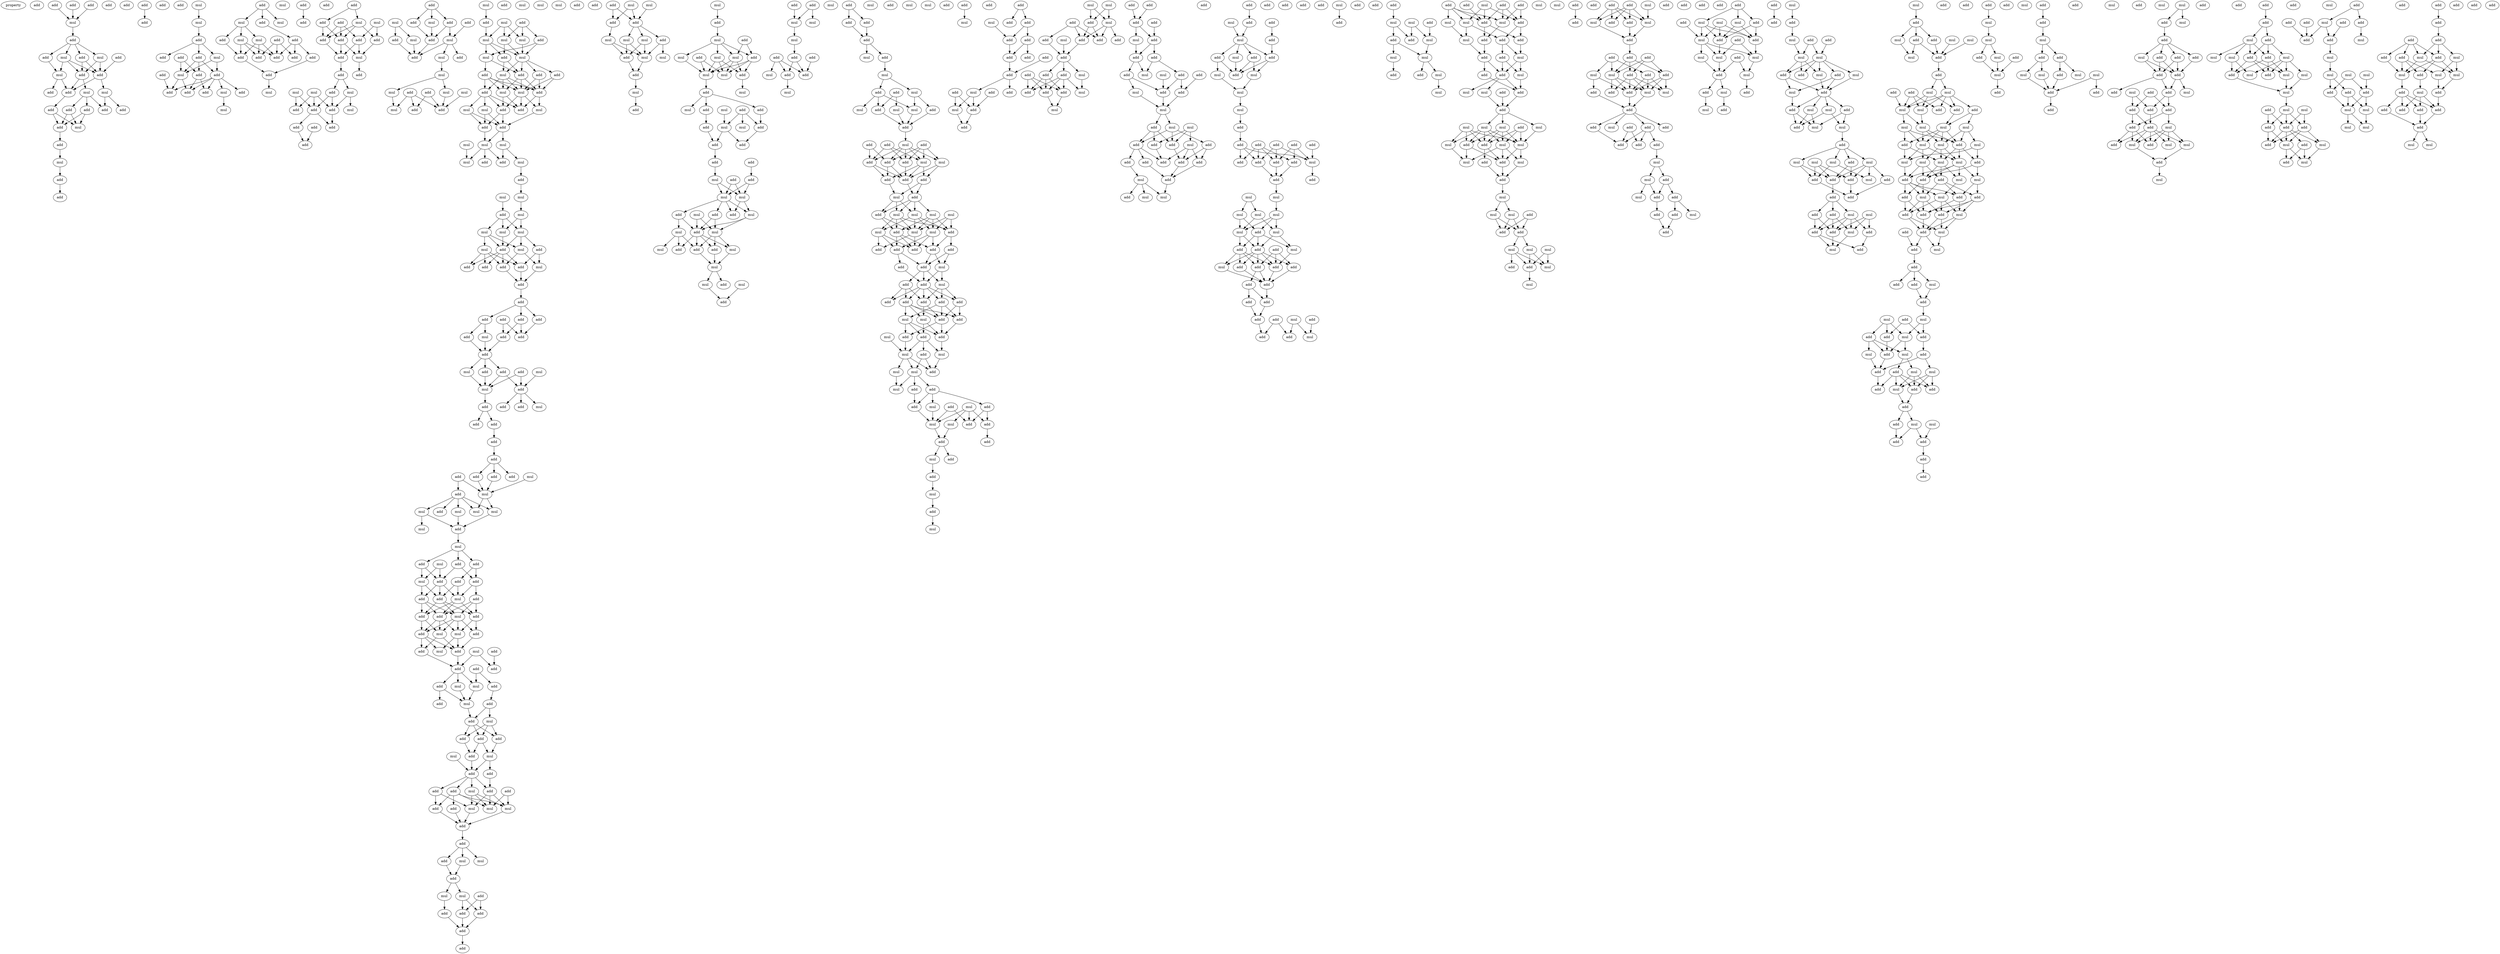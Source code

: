 digraph {
    node [fontcolor=black]
    property [mul=2,lf=1.1]
    0 [ label = add ];
    1 [ label = add ];
    2 [ label = add ];
    3 [ label = add ];
    4 [ label = add ];
    5 [ label = mul ];
    6 [ label = add ];
    7 [ label = mul ];
    8 [ label = add ];
    9 [ label = add ];
    10 [ label = mul ];
    11 [ label = add ];
    12 [ label = add ];
    13 [ label = add ];
    14 [ label = mul ];
    15 [ label = add ];
    16 [ label = add ];
    17 [ label = mul ];
    18 [ label = mul ];
    19 [ label = add ];
    20 [ label = add ];
    21 [ label = add ];
    22 [ label = add ];
    23 [ label = add ];
    24 [ label = mul ];
    25 [ label = add ];
    26 [ label = add ];
    27 [ label = add ];
    28 [ label = mul ];
    29 [ label = add ];
    30 [ label = add ];
    31 [ label = add ];
    32 [ label = add ];
    33 [ label = mul ];
    34 [ label = add ];
    35 [ label = add ];
    36 [ label = mul ];
    37 [ label = add ];
    38 [ label = add ];
    39 [ label = add ];
    40 [ label = add ];
    41 [ label = mul ];
    42 [ label = add ];
    43 [ label = mul ];
    44 [ label = add ];
    45 [ label = add ];
    46 [ label = mul ];
    47 [ label = add ];
    48 [ label = add ];
    49 [ label = add ];
    50 [ label = add ];
    51 [ label = mul ];
    52 [ label = add ];
    53 [ label = mul ];
    54 [ label = mul ];
    55 [ label = add ];
    56 [ label = mul ];
    57 [ label = add ];
    58 [ label = add ];
    59 [ label = mul ];
    60 [ label = add ];
    61 [ label = add ];
    62 [ label = add ];
    63 [ label = add ];
    64 [ label = add ];
    65 [ label = add ];
    66 [ label = add ];
    67 [ label = mul ];
    68 [ label = mul ];
    69 [ label = add ];
    70 [ label = add ];
    71 [ label = add ];
    72 [ label = add ];
    73 [ label = mul ];
    74 [ label = add ];
    75 [ label = mul ];
    76 [ label = add ];
    77 [ label = add ];
    78 [ label = add ];
    79 [ label = add ];
    80 [ label = add ];
    81 [ label = mul ];
    82 [ label = add ];
    83 [ label = add ];
    84 [ label = add ];
    85 [ label = mul ];
    86 [ label = mul ];
    87 [ label = mul ];
    88 [ label = add ];
    89 [ label = add ];
    90 [ label = add ];
    91 [ label = add ];
    92 [ label = mul ];
    93 [ label = add ];
    94 [ label = add ];
    95 [ label = add ];
    96 [ label = add ];
    97 [ label = add ];
    98 [ label = add ];
    99 [ label = add ];
    100 [ label = add ];
    101 [ label = mul ];
    102 [ label = mul ];
    103 [ label = mul ];
    104 [ label = mul ];
    105 [ label = add ];
    106 [ label = add ];
    107 [ label = add ];
    108 [ label = mul ];
    109 [ label = add ];
    110 [ label = mul ];
    111 [ label = add ];
    112 [ label = mul ];
    113 [ label = mul ];
    114 [ label = mul ];
    115 [ label = add ];
    116 [ label = add ];
    117 [ label = mul ];
    118 [ label = add ];
    119 [ label = mul ];
    120 [ label = mul ];
    121 [ label = add ];
    122 [ label = add ];
    123 [ label = add ];
    124 [ label = mul ];
    125 [ label = mul ];
    126 [ label = mul ];
    127 [ label = add ];
    128 [ label = mul ];
    129 [ label = mul ];
    130 [ label = add ];
    131 [ label = mul ];
    132 [ label = add ];
    133 [ label = add ];
    134 [ label = add ];
    135 [ label = add ];
    136 [ label = add ];
    137 [ label = mul ];
    138 [ label = mul ];
    139 [ label = add ];
    140 [ label = add ];
    141 [ label = add ];
    142 [ label = mul ];
    143 [ label = mul ];
    144 [ label = mul ];
    145 [ label = add ];
    146 [ label = add ];
    147 [ label = mul ];
    148 [ label = mul ];
    149 [ label = mul ];
    150 [ label = add ];
    151 [ label = mul ];
    152 [ label = mul ];
    153 [ label = add ];
    154 [ label = add ];
    155 [ label = mul ];
    156 [ label = mul ];
    157 [ label = mul ];
    158 [ label = mul ];
    159 [ label = add ];
    160 [ label = mul ];
    161 [ label = mul ];
    162 [ label = mul ];
    163 [ label = mul ];
    164 [ label = mul ];
    165 [ label = add ];
    166 [ label = add ];
    167 [ label = add ];
    168 [ label = add ];
    169 [ label = add ];
    170 [ label = add ];
    171 [ label = mul ];
    172 [ label = add ];
    173 [ label = add ];
    174 [ label = add ];
    175 [ label = add ];
    176 [ label = add ];
    177 [ label = add ];
    178 [ label = add ];
    179 [ label = add ];
    180 [ label = mul ];
    181 [ label = add ];
    182 [ label = add ];
    183 [ label = add ];
    184 [ label = mul ];
    185 [ label = add ];
    186 [ label = add ];
    187 [ label = mul ];
    188 [ label = mul ];
    189 [ label = add ];
    190 [ label = mul ];
    191 [ label = add ];
    192 [ label = add ];
    193 [ label = mul ];
    194 [ label = add ];
    195 [ label = add ];
    196 [ label = add ];
    197 [ label = add ];
    198 [ label = add ];
    199 [ label = mul ];
    200 [ label = add ];
    201 [ label = add ];
    202 [ label = add ];
    203 [ label = add ];
    204 [ label = add ];
    205 [ label = mul ];
    206 [ label = mul ];
    207 [ label = add ];
    208 [ label = mul ];
    209 [ label = mul ];
    210 [ label = mul ];
    211 [ label = mul ];
    212 [ label = add ];
    213 [ label = mul ];
    214 [ label = add ];
    215 [ label = mul ];
    216 [ label = add ];
    217 [ label = add ];
    218 [ label = add ];
    219 [ label = add ];
    220 [ label = add ];
    221 [ label = mul ];
    222 [ label = add ];
    223 [ label = add ];
    224 [ label = add ];
    225 [ label = mul ];
    226 [ label = mul ];
    227 [ label = add ];
    228 [ label = add ];
    229 [ label = add ];
    230 [ label = add ];
    231 [ label = add ];
    232 [ label = mul ];
    233 [ label = mul ];
    234 [ label = mul ];
    235 [ label = add ];
    236 [ label = add ];
    237 [ label = add ];
    238 [ label = mul ];
    239 [ label = add ];
    240 [ label = add ];
    241 [ label = add ];
    242 [ label = mul ];
    243 [ label = add ];
    244 [ label = add ];
    245 [ label = mul ];
    246 [ label = add ];
    247 [ label = mul ];
    248 [ label = add ];
    249 [ label = mul ];
    250 [ label = add ];
    251 [ label = mul ];
    252 [ label = add ];
    253 [ label = add ];
    254 [ label = add ];
    255 [ label = mul ];
    256 [ label = mul ];
    257 [ label = add ];
    258 [ label = add ];
    259 [ label = add ];
    260 [ label = add ];
    261 [ label = mul ];
    262 [ label = add ];
    263 [ label = add ];
    264 [ label = add ];
    265 [ label = add ];
    266 [ label = add ];
    267 [ label = mul ];
    268 [ label = mul ];
    269 [ label = mul ];
    270 [ label = add ];
    271 [ label = add ];
    272 [ label = mul ];
    273 [ label = add ];
    274 [ label = mul ];
    275 [ label = add ];
    276 [ label = add ];
    277 [ label = mul ];
    278 [ label = mul ];
    279 [ label = add ];
    280 [ label = add ];
    281 [ label = add ];
    282 [ label = add ];
    283 [ label = add ];
    284 [ label = add ];
    285 [ label = add ];
    286 [ label = mul ];
    287 [ label = mul ];
    288 [ label = add ];
    289 [ label = add ];
    290 [ label = add ];
    291 [ label = mul ];
    292 [ label = mul ];
    293 [ label = mul ];
    294 [ label = add ];
    295 [ label = mul ];
    296 [ label = mul ];
    297 [ label = add ];
    298 [ label = add ];
    299 [ label = mul ];
    300 [ label = mul ];
    301 [ label = add ];
    302 [ label = add ];
    303 [ label = mul ];
    304 [ label = add ];
    305 [ label = mul ];
    306 [ label = mul ];
    307 [ label = add ];
    308 [ label = mul ];
    309 [ label = add ];
    310 [ label = add ];
    311 [ label = mul ];
    312 [ label = mul ];
    313 [ label = mul ];
    314 [ label = add ];
    315 [ label = add ];
    316 [ label = mul ];
    317 [ label = add ];
    318 [ label = add ];
    319 [ label = mul ];
    320 [ label = add ];
    321 [ label = mul ];
    322 [ label = mul ];
    323 [ label = add ];
    324 [ label = add ];
    325 [ label = add ];
    326 [ label = add ];
    327 [ label = add ];
    328 [ label = add ];
    329 [ label = add ];
    330 [ label = mul ];
    331 [ label = mul ];
    332 [ label = mul ];
    333 [ label = add ];
    334 [ label = add ];
    335 [ label = add ];
    336 [ label = mul ];
    337 [ label = mul ];
    338 [ label = add ];
    339 [ label = mul ];
    340 [ label = mul ];
    341 [ label = add ];
    342 [ label = add ];
    343 [ label = mul ];
    344 [ label = mul ];
    345 [ label = add ];
    346 [ label = mul ];
    347 [ label = mul ];
    348 [ label = add ];
    349 [ label = mul ];
    350 [ label = add ];
    351 [ label = add ];
    352 [ label = mul ];
    353 [ label = add ];
    354 [ label = mul ];
    355 [ label = mul ];
    356 [ label = add ];
    357 [ label = add ];
    358 [ label = add ];
    359 [ label = add ];
    360 [ label = add ];
    361 [ label = mul ];
    362 [ label = mul ];
    363 [ label = mul ];
    364 [ label = add ];
    365 [ label = add ];
    366 [ label = add ];
    367 [ label = add ];
    368 [ label = mul ];
    369 [ label = add ];
    370 [ label = mul ];
    371 [ label = add ];
    372 [ label = mul ];
    373 [ label = add ];
    374 [ label = mul ];
    375 [ label = add ];
    376 [ label = add ];
    377 [ label = mul ];
    378 [ label = mul ];
    379 [ label = mul ];
    380 [ label = add ];
    381 [ label = add ];
    382 [ label = add ];
    383 [ label = mul ];
    384 [ label = add ];
    385 [ label = add ];
    386 [ label = mul ];
    387 [ label = mul ];
    388 [ label = add ];
    389 [ label = add ];
    390 [ label = add ];
    391 [ label = add ];
    392 [ label = add ];
    393 [ label = add ];
    394 [ label = mul ];
    395 [ label = add ];
    396 [ label = mul ];
    397 [ label = mul ];
    398 [ label = add ];
    399 [ label = mul ];
    400 [ label = mul ];
    401 [ label = add ];
    402 [ label = add ];
    403 [ label = mul ];
    404 [ label = mul ];
    405 [ label = mul ];
    406 [ label = add ];
    407 [ label = add ];
    408 [ label = add ];
    409 [ label = add ];
    410 [ label = add ];
    411 [ label = mul ];
    412 [ label = add ];
    413 [ label = add ];
    414 [ label = add ];
    415 [ label = add ];
    416 [ label = mul ];
    417 [ label = add ];
    418 [ label = add ];
    419 [ label = add ];
    420 [ label = add ];
    421 [ label = add ];
    422 [ label = add ];
    423 [ label = mul ];
    424 [ label = mul ];
    425 [ label = add ];
    426 [ label = add ];
    427 [ label = mul ];
    428 [ label = add ];
    429 [ label = add ];
    430 [ label = mul ];
    431 [ label = add ];
    432 [ label = mul ];
    433 [ label = mul ];
    434 [ label = mul ];
    435 [ label = mul ];
    436 [ label = add ];
    437 [ label = add ];
    438 [ label = mul ];
    439 [ label = add ];
    440 [ label = mul ];
    441 [ label = mul ];
    442 [ label = add ];
    443 [ label = add ];
    444 [ label = add ];
    445 [ label = add ];
    446 [ label = mul ];
    447 [ label = add ];
    448 [ label = mul ];
    449 [ label = add ];
    450 [ label = add ];
    451 [ label = mul ];
    452 [ label = add ];
    453 [ label = add ];
    454 [ label = mul ];
    455 [ label = mul ];
    456 [ label = add ];
    457 [ label = add ];
    458 [ label = mul ];
    459 [ label = add ];
    460 [ label = add ];
    461 [ label = mul ];
    462 [ label = add ];
    463 [ label = mul ];
    464 [ label = add ];
    465 [ label = add ];
    466 [ label = add ];
    467 [ label = add ];
    468 [ label = add ];
    469 [ label = add ];
    470 [ label = add ];
    471 [ label = add ];
    472 [ label = add ];
    473 [ label = add ];
    474 [ label = mul ];
    475 [ label = add ];
    476 [ label = mul ];
    477 [ label = add ];
    478 [ label = add ];
    479 [ label = mul ];
    480 [ label = mul ];
    481 [ label = mul ];
    482 [ label = add ];
    483 [ label = add ];
    484 [ label = add ];
    485 [ label = add ];
    486 [ label = mul ];
    487 [ label = add ];
    488 [ label = add ];
    489 [ label = add ];
    490 [ label = add ];
    491 [ label = mul ];
    492 [ label = add ];
    493 [ label = add ];
    494 [ label = add ];
    495 [ label = mul ];
    496 [ label = add ];
    497 [ label = add ];
    498 [ label = mul ];
    499 [ label = add ];
    500 [ label = add ];
    501 [ label = add ];
    502 [ label = add ];
    503 [ label = mul ];
    504 [ label = add ];
    505 [ label = add ];
    506 [ label = add ];
    507 [ label = add ];
    508 [ label = add ];
    509 [ label = mul ];
    510 [ label = add ];
    511 [ label = mul ];
    512 [ label = mul ];
    513 [ label = add ];
    514 [ label = add ];
    515 [ label = mul ];
    516 [ label = mul ];
    517 [ label = add ];
    518 [ label = mul ];
    519 [ label = add ];
    520 [ label = add ];
    521 [ label = add ];
    522 [ label = mul ];
    523 [ label = add ];
    524 [ label = add ];
    525 [ label = add ];
    526 [ label = add ];
    527 [ label = add ];
    528 [ label = add ];
    529 [ label = mul ];
    530 [ label = add ];
    531 [ label = mul ];
    532 [ label = add ];
    533 [ label = mul ];
    534 [ label = add ];
    535 [ label = add ];
    536 [ label = add ];
    537 [ label = add ];
    538 [ label = add ];
    539 [ label = add ];
    540 [ label = mul ];
    541 [ label = add ];
    542 [ label = mul ];
    543 [ label = add ];
    544 [ label = add ];
    545 [ label = mul ];
    546 [ label = add ];
    547 [ label = mul ];
    548 [ label = add ];
    549 [ label = mul ];
    550 [ label = mul ];
    551 [ label = mul ];
    552 [ label = add ];
    553 [ label = add ];
    554 [ label = add ];
    555 [ label = add ];
    556 [ label = add ];
    557 [ label = add ];
    558 [ label = add ];
    559 [ label = add ];
    560 [ label = add ];
    561 [ label = mul ];
    562 [ label = add ];
    563 [ label = add ];
    564 [ label = add ];
    565 [ label = mul ];
    566 [ label = mul ];
    567 [ label = mul ];
    568 [ label = mul ];
    569 [ label = mul ];
    570 [ label = add ];
    571 [ label = mul ];
    572 [ label = mul ];
    573 [ label = add ];
    574 [ label = add ];
    575 [ label = add ];
    576 [ label = mul ];
    577 [ label = add ];
    578 [ label = add ];
    579 [ label = add ];
    580 [ label = add ];
    581 [ label = mul ];
    582 [ label = add ];
    583 [ label = add ];
    584 [ label = add ];
    585 [ label = add ];
    586 [ label = add ];
    587 [ label = add ];
    588 [ label = add ];
    589 [ label = mul ];
    590 [ label = add ];
    591 [ label = add ];
    592 [ label = mul ];
    593 [ label = add ];
    594 [ label = add ];
    595 [ label = mul ];
    596 [ label = add ];
    597 [ label = add ];
    598 [ label = add ];
    599 [ label = add ];
    600 [ label = add ];
    601 [ label = mul ];
    602 [ label = mul ];
    603 [ label = add ];
    604 [ label = mul ];
    605 [ label = add ];
    606 [ label = mul ];
    607 [ label = mul ];
    608 [ label = add ];
    609 [ label = mul ];
    610 [ label = add ];
    611 [ label = mul ];
    612 [ label = add ];
    613 [ label = mul ];
    614 [ label = add ];
    615 [ label = add ];
    616 [ label = add ];
    617 [ label = mul ];
    618 [ label = add ];
    619 [ label = mul ];
    620 [ label = add ];
    621 [ label = mul ];
    622 [ label = add ];
    623 [ label = add ];
    624 [ label = add ];
    625 [ label = mul ];
    626 [ label = mul ];
    627 [ label = add ];
    628 [ label = add ];
    629 [ label = add ];
    630 [ label = mul ];
    631 [ label = add ];
    632 [ label = add ];
    633 [ label = add ];
    634 [ label = mul ];
    635 [ label = mul ];
    636 [ label = mul ];
    637 [ label = add ];
    638 [ label = mul ];
    639 [ label = add ];
    640 [ label = mul ];
    641 [ label = mul ];
    642 [ label = mul ];
    643 [ label = mul ];
    644 [ label = add ];
    645 [ label = add ];
    646 [ label = mul ];
    647 [ label = mul ];
    648 [ label = mul ];
    649 [ label = mul ];
    650 [ label = add ];
    651 [ label = add ];
    652 [ label = add ];
    653 [ label = mul ];
    654 [ label = add ];
    655 [ label = mul ];
    656 [ label = mul ];
    657 [ label = mul ];
    658 [ label = add ];
    659 [ label = add ];
    660 [ label = mul ];
    661 [ label = mul ];
    662 [ label = mul ];
    663 [ label = add ];
    664 [ label = add ];
    665 [ label = add ];
    666 [ label = add ];
    667 [ label = mul ];
    668 [ label = mul ];
    669 [ label = add ];
    670 [ label = add ];
    671 [ label = mul ];
    672 [ label = add ];
    673 [ label = add ];
    674 [ label = mul ];
    675 [ label = add ];
    676 [ label = mul ];
    677 [ label = add ];
    678 [ label = add ];
    679 [ label = add ];
    680 [ label = add ];
    681 [ label = add ];
    682 [ label = add ];
    683 [ label = add ];
    684 [ label = mul ];
    685 [ label = mul ];
    686 [ label = add ];
    687 [ label = add ];
    688 [ label = add ];
    689 [ label = mul ];
    690 [ label = mul ];
    691 [ label = add ];
    692 [ label = add ];
    693 [ label = add ];
    694 [ label = add ];
    695 [ label = add ];
    696 [ label = mul ];
    697 [ label = add ];
    698 [ label = add ];
    699 [ label = add ];
    700 [ label = mul ];
    701 [ label = add ];
    702 [ label = mul ];
    703 [ label = add ];
    704 [ label = add ];
    705 [ label = add ];
    706 [ label = mul ];
    707 [ label = add ];
    708 [ label = add ];
    709 [ label = mul ];
    710 [ label = add ];
    711 [ label = add ];
    712 [ label = add ];
    713 [ label = add ];
    714 [ label = add ];
    715 [ label = mul ];
    716 [ label = mul ];
    717 [ label = add ];
    718 [ label = add ];
    719 [ label = mul ];
    720 [ label = add ];
    721 [ label = mul ];
    722 [ label = add ];
    723 [ label = add ];
    724 [ label = mul ];
    725 [ label = add ];
    726 [ label = mul ];
    727 [ label = mul ];
    728 [ label = mul ];
    729 [ label = add ];
    730 [ label = mul ];
    731 [ label = add ];
    732 [ label = add ];
    733 [ label = mul ];
    734 [ label = add ];
    735 [ label = add ];
    736 [ label = add ];
    737 [ label = mul ];
    738 [ label = add ];
    739 [ label = add ];
    740 [ label = add ];
    741 [ label = mul ];
    742 [ label = mul ];
    743 [ label = mul ];
    744 [ label = mul ];
    745 [ label = mul ];
    746 [ label = add ];
    747 [ label = add ];
    748 [ label = add ];
    749 [ label = mul ];
    750 [ label = add ];
    751 [ label = add ];
    752 [ label = add ];
    753 [ label = mul ];
    754 [ label = mul ];
    755 [ label = mul ];
    756 [ label = mul ];
    757 [ label = add ];
    758 [ label = add ];
    759 [ label = mul ];
    760 [ label = mul ];
    761 [ label = add ];
    762 [ label = mul ];
    763 [ label = mul ];
    764 [ label = add ];
    765 [ label = mul ];
    766 [ label = add ];
    767 [ label = add ];
    768 [ label = add ];
    769 [ label = add ];
    770 [ label = add ];
    771 [ label = mul ];
    772 [ label = add ];
    773 [ label = mul ];
    774 [ label = add ];
    775 [ label = add ];
    776 [ label = add ];
    777 [ label = mul ];
    778 [ label = add ];
    779 [ label = add ];
    780 [ label = mul ];
    781 [ label = mul ];
    782 [ label = add ];
    783 [ label = add ];
    784 [ label = mul ];
    785 [ label = add ];
    786 [ label = mul ];
    787 [ label = add ];
    788 [ label = mul ];
    789 [ label = add ];
    790 [ label = mul ];
    791 [ label = add ];
    792 [ label = add ];
    793 [ label = add ];
    794 [ label = mul ];
    795 [ label = mul ];
    796 [ label = add ];
    797 [ label = mul ];
    798 [ label = mul ];
    799 [ label = add ];
    800 [ label = add ];
    801 [ label = mul ];
    802 [ label = mul ];
    803 [ label = mul ];
    804 [ label = mul ];
    805 [ label = mul ];
    806 [ label = mul ];
    807 [ label = add ];
    808 [ label = mul ];
    809 [ label = add ];
    810 [ label = add ];
    811 [ label = mul ];
    812 [ label = mul ];
    813 [ label = mul ];
    814 [ label = mul ];
    815 [ label = add ];
    816 [ label = add ];
    817 [ label = add ];
    818 [ label = mul ];
    819 [ label = mul ];
    820 [ label = add ];
    821 [ label = add ];
    822 [ label = mul ];
    823 [ label = add ];
    824 [ label = mul ];
    825 [ label = mul ];
    826 [ label = add ];
    827 [ label = add ];
    828 [ label = add ];
    829 [ label = add ];
    830 [ label = add ];
    831 [ label = mul ];
    832 [ label = add ];
    833 [ label = mul ];
    834 [ label = add ];
    835 [ label = add ];
    836 [ label = mul ];
    837 [ label = add ];
    838 [ label = add ];
    839 [ label = add ];
    840 [ label = mul ];
    841 [ label = mul ];
    842 [ label = add ];
    843 [ label = mul ];
    844 [ label = add ];
    845 [ label = add ];
    846 [ label = mul ];
    847 [ label = add ];
    848 [ label = mul ];
    849 [ label = add ];
    850 [ label = mul ];
    851 [ label = mul ];
    852 [ label = add ];
    853 [ label = add ];
    854 [ label = mul ];
    855 [ label = add ];
    856 [ label = add ];
    857 [ label = add ];
    858 [ label = add ];
    859 [ label = mul ];
    860 [ label = add ];
    861 [ label = mul ];
    862 [ label = add ];
    863 [ label = add ];
    864 [ label = add ];
    865 [ label = add ];
    866 [ label = add ];
    867 [ label = add ];
    868 [ label = mul ];
    869 [ label = mul ];
    870 [ label = add ];
    871 [ label = add ];
    872 [ label = mul ];
    873 [ label = mul ];
    874 [ label = add ];
    875 [ label = mul ];
    876 [ label = add ];
    877 [ label = add ];
    878 [ label = add ];
    879 [ label = add ];
    880 [ label = mul ];
    881 [ label = add ];
    882 [ label = add ];
    883 [ label = mul ];
    884 [ label = add ];
    885 [ label = mul ];
    886 [ label = mul ];
    887 [ label = mul ];
    888 [ label = add ];
    889 [ label = add ];
    890 [ label = mul ];
    891 [ label = add ];
    892 [ label = add ];
    893 [ label = mul ];
    894 [ label = mul ];
    895 [ label = add ];
    896 [ label = mul ];
    897 [ label = add ];
    898 [ label = add ];
    899 [ label = mul ];
    900 [ label = add ];
    901 [ label = add ];
    902 [ label = add ];
    903 [ label = add ];
    904 [ label = add ];
    905 [ label = mul ];
    906 [ label = add ];
    907 [ label = add ];
    908 [ label = add ];
    909 [ label = mul ];
    910 [ label = add ];
    911 [ label = add ];
    912 [ label = add ];
    913 [ label = add ];
    914 [ label = mul ];
    915 [ label = add ];
    916 [ label = add ];
    917 [ label = mul ];
    918 [ label = mul ];
    919 [ label = add ];
    920 [ label = add ];
    921 [ label = mul ];
    922 [ label = add ];
    923 [ label = add ];
    924 [ label = mul ];
    925 [ label = add ];
    926 [ label = add ];
    927 [ label = mul ];
    928 [ label = mul ];
    929 [ label = add ];
    930 [ label = add ];
    931 [ label = mul ];
    932 [ label = mul ];
    933 [ label = mul ];
    934 [ label = add ];
    935 [ label = mul ];
    936 [ label = mul ];
    937 [ label = add ];
    938 [ label = mul ];
    939 [ label = add ];
    940 [ label = mul ];
    941 [ label = mul ];
    942 [ label = add ];
    943 [ label = add ];
    944 [ label = add ];
    945 [ label = add ];
    946 [ label = mul ];
    947 [ label = mul ];
    948 [ label = add ];
    949 [ label = add ];
    950 [ label = add ];
    951 [ label = mul ];
    952 [ label = mul ];
    953 [ label = add ];
    954 [ label = mul ];
    955 [ label = add ];
    956 [ label = add ];
    957 [ label = add ];
    958 [ label = add ];
    959 [ label = add ];
    960 [ label = add ];
    961 [ label = mul ];
    962 [ label = mul ];
    963 [ label = mul ];
    964 [ label = mul ];
    965 [ label = mul ];
    966 [ label = add ];
    967 [ label = add ];
    968 [ label = add ];
    969 [ label = mul ];
    970 [ label = mul ];
    971 [ label = mul ];
    972 [ label = mul ];
    973 [ label = add ];
    974 [ label = add ];
    975 [ label = add ];
    976 [ label = add ];
    977 [ label = add ];
    978 [ label = mul ];
    979 [ label = add ];
    980 [ label = add ];
    981 [ label = add ];
    982 [ label = mul ];
    983 [ label = mul ];
    984 [ label = add ];
    985 [ label = mul ];
    986 [ label = mul ];
    987 [ label = add ];
    988 [ label = add ];
    989 [ label = mul ];
    990 [ label = add ];
    991 [ label = add ];
    992 [ label = add ];
    993 [ label = add ];
    994 [ label = add ];
    995 [ label = mul ];
    996 [ label = add ];
    997 [ label = add ];
    998 [ label = add ];
    999 [ label = mul ];
    1 -> 5 [ name = 0 ];
    2 -> 5 [ name = 1 ];
    4 -> 5 [ name = 2 ];
    5 -> 6 [ name = 3 ];
    6 -> 7 [ name = 4 ];
    6 -> 8 [ name = 5 ];
    6 -> 9 [ name = 6 ];
    6 -> 10 [ name = 7 ];
    7 -> 12 [ name = 8 ];
    7 -> 13 [ name = 9 ];
    7 -> 14 [ name = 10 ];
    8 -> 12 [ name = 11 ];
    8 -> 13 [ name = 12 ];
    9 -> 14 [ name = 13 ];
    10 -> 12 [ name = 14 ];
    10 -> 13 [ name = 15 ];
    11 -> 13 [ name = 16 ];
    12 -> 16 [ name = 17 ];
    12 -> 18 [ name = 18 ];
    13 -> 16 [ name = 19 ];
    13 -> 17 [ name = 20 ];
    14 -> 15 [ name = 21 ];
    14 -> 16 [ name = 22 ];
    16 -> 23 [ name = 23 ];
    17 -> 19 [ name = 24 ];
    17 -> 20 [ name = 25 ];
    18 -> 20 [ name = 26 ];
    18 -> 21 [ name = 27 ];
    18 -> 22 [ name = 28 ];
    21 -> 24 [ name = 29 ];
    21 -> 25 [ name = 30 ];
    22 -> 24 [ name = 31 ];
    22 -> 25 [ name = 32 ];
    23 -> 24 [ name = 33 ];
    23 -> 25 [ name = 34 ];
    25 -> 27 [ name = 35 ];
    27 -> 28 [ name = 36 ];
    28 -> 30 [ name = 37 ];
    29 -> 34 [ name = 38 ];
    30 -> 35 [ name = 39 ];
    33 -> 36 [ name = 40 ];
    36 -> 37 [ name = 41 ];
    37 -> 38 [ name = 42 ];
    37 -> 40 [ name = 43 ];
    37 -> 41 [ name = 44 ];
    38 -> 42 [ name = 45 ];
    38 -> 43 [ name = 46 ];
    38 -> 44 [ name = 47 ];
    39 -> 43 [ name = 48 ];
    39 -> 44 [ name = 49 ];
    41 -> 42 [ name = 50 ];
    41 -> 43 [ name = 51 ];
    42 -> 46 [ name = 52 ];
    42 -> 47 [ name = 53 ];
    42 -> 48 [ name = 54 ];
    42 -> 49 [ name = 55 ];
    42 -> 50 [ name = 56 ];
    43 -> 48 [ name = 57 ];
    43 -> 49 [ name = 58 ];
    44 -> 47 [ name = 59 ];
    44 -> 49 [ name = 60 ];
    45 -> 48 [ name = 61 ];
    46 -> 51 [ name = 62 ];
    52 -> 53 [ name = 63 ];
    52 -> 54 [ name = 64 ];
    52 -> 55 [ name = 65 ];
    53 -> 56 [ name = 66 ];
    53 -> 58 [ name = 67 ];
    53 -> 59 [ name = 68 ];
    55 -> 60 [ name = 69 ];
    56 -> 61 [ name = 70 ];
    56 -> 63 [ name = 71 ];
    56 -> 64 [ name = 72 ];
    57 -> 61 [ name = 73 ];
    57 -> 62 [ name = 74 ];
    57 -> 64 [ name = 75 ];
    58 -> 63 [ name = 76 ];
    59 -> 61 [ name = 77 ];
    59 -> 63 [ name = 78 ];
    59 -> 64 [ name = 79 ];
    60 -> 61 [ name = 80 ];
    60 -> 62 [ name = 81 ];
    60 -> 65 [ name = 82 ];
    63 -> 66 [ name = 83 ];
    65 -> 66 [ name = 84 ];
    66 -> 68 [ name = 85 ];
    69 -> 70 [ name = 86 ];
    72 -> 73 [ name = 87 ];
    72 -> 74 [ name = 88 ];
    73 -> 78 [ name = 89 ];
    73 -> 79 [ name = 90 ];
    73 -> 80 [ name = 91 ];
    74 -> 78 [ name = 92 ];
    74 -> 80 [ name = 93 ];
    75 -> 77 [ name = 94 ];
    75 -> 79 [ name = 95 ];
    76 -> 77 [ name = 96 ];
    76 -> 78 [ name = 97 ];
    76 -> 80 [ name = 98 ];
    77 -> 81 [ name = 99 ];
    77 -> 82 [ name = 100 ];
    78 -> 82 [ name = 101 ];
    79 -> 81 [ name = 102 ];
    80 -> 81 [ name = 103 ];
    80 -> 82 [ name = 104 ];
    81 -> 83 [ name = 105 ];
    82 -> 84 [ name = 106 ];
    84 -> 85 [ name = 107 ];
    84 -> 88 [ name = 108 ];
    85 -> 90 [ name = 109 ];
    85 -> 92 [ name = 110 ];
    86 -> 89 [ name = 111 ];
    86 -> 90 [ name = 112 ];
    86 -> 91 [ name = 113 ];
    87 -> 89 [ name = 114 ];
    87 -> 91 [ name = 115 ];
    88 -> 90 [ name = 116 ];
    88 -> 91 [ name = 117 ];
    90 -> 95 [ name = 118 ];
    91 -> 94 [ name = 119 ];
    91 -> 95 [ name = 120 ];
    93 -> 96 [ name = 121 ];
    94 -> 96 [ name = 122 ];
    97 -> 98 [ name = 123 ];
    97 -> 99 [ name = 124 ];
    97 -> 101 [ name = 125 ];
    98 -> 104 [ name = 126 ];
    98 -> 105 [ name = 127 ];
    99 -> 105 [ name = 128 ];
    100 -> 104 [ name = 129 ];
    101 -> 105 [ name = 130 ];
    102 -> 103 [ name = 131 ];
    102 -> 106 [ name = 132 ];
    103 -> 109 [ name = 133 ];
    104 -> 107 [ name = 134 ];
    104 -> 108 [ name = 135 ];
    104 -> 109 [ name = 136 ];
    105 -> 109 [ name = 137 ];
    106 -> 109 [ name = 138 ];
    108 -> 110 [ name = 139 ];
    110 -> 112 [ name = 140 ];
    110 -> 114 [ name = 141 ];
    111 -> 116 [ name = 142 ];
    111 -> 118 [ name = 143 ];
    112 -> 116 [ name = 144 ];
    113 -> 116 [ name = 145 ];
    114 -> 117 [ name = 146 ];
    115 -> 116 [ name = 147 ];
    115 -> 117 [ name = 148 ];
    115 -> 118 [ name = 149 ];
    119 -> 122 [ name = 150 ];
    120 -> 124 [ name = 151 ];
    120 -> 125 [ name = 152 ];
    120 -> 126 [ name = 153 ];
    122 -> 126 [ name = 154 ];
    123 -> 124 [ name = 155 ];
    123 -> 125 [ name = 156 ];
    123 -> 127 [ name = 157 ];
    124 -> 129 [ name = 158 ];
    125 -> 129 [ name = 159 ];
    125 -> 130 [ name = 160 ];
    126 -> 128 [ name = 161 ];
    126 -> 129 [ name = 162 ];
    126 -> 130 [ name = 163 ];
    127 -> 128 [ name = 164 ];
    127 -> 129 [ name = 165 ];
    128 -> 132 [ name = 166 ];
    128 -> 135 [ name = 167 ];
    129 -> 131 [ name = 168 ];
    129 -> 133 [ name = 169 ];
    129 -> 134 [ name = 170 ];
    129 -> 135 [ name = 171 ];
    130 -> 131 [ name = 172 ];
    130 -> 135 [ name = 173 ];
    131 -> 136 [ name = 174 ];
    131 -> 137 [ name = 175 ];
    131 -> 138 [ name = 176 ];
    131 -> 139 [ name = 177 ];
    132 -> 136 [ name = 178 ];
    132 -> 137 [ name = 179 ];
    132 -> 138 [ name = 180 ];
    132 -> 139 [ name = 181 ];
    133 -> 136 [ name = 182 ];
    133 -> 137 [ name = 183 ];
    134 -> 136 [ name = 184 ];
    134 -> 137 [ name = 185 ];
    135 -> 136 [ name = 186 ];
    135 -> 137 [ name = 187 ];
    135 -> 138 [ name = 188 ];
    136 -> 140 [ name = 189 ];
    136 -> 142 [ name = 190 ];
    137 -> 140 [ name = 191 ];
    137 -> 141 [ name = 192 ];
    137 -> 142 [ name = 193 ];
    138 -> 140 [ name = 194 ];
    138 -> 141 [ name = 195 ];
    139 -> 140 [ name = 196 ];
    139 -> 141 [ name = 197 ];
    139 -> 143 [ name = 198 ];
    139 -> 144 [ name = 199 ];
    141 -> 145 [ name = 200 ];
    141 -> 146 [ name = 201 ];
    142 -> 146 [ name = 202 ];
    143 -> 145 [ name = 203 ];
    143 -> 146 [ name = 204 ];
    144 -> 145 [ name = 205 ];
    144 -> 146 [ name = 206 ];
    145 -> 149 [ name = 207 ];
    146 -> 148 [ name = 208 ];
    146 -> 149 [ name = 209 ];
    147 -> 152 [ name = 210 ];
    148 -> 150 [ name = 211 ];
    148 -> 151 [ name = 212 ];
    149 -> 150 [ name = 213 ];
    149 -> 152 [ name = 214 ];
    149 -> 153 [ name = 215 ];
    151 -> 154 [ name = 216 ];
    154 -> 156 [ name = 217 ];
    155 -> 159 [ name = 218 ];
    156 -> 158 [ name = 219 ];
    158 -> 161 [ name = 220 ];
    158 -> 162 [ name = 221 ];
    159 -> 160 [ name = 222 ];
    159 -> 161 [ name = 223 ];
    159 -> 162 [ name = 224 ];
    160 -> 163 [ name = 225 ];
    160 -> 164 [ name = 226 ];
    160 -> 166 [ name = 227 ];
    161 -> 163 [ name = 228 ];
    161 -> 165 [ name = 229 ];
    161 -> 166 [ name = 230 ];
    162 -> 166 [ name = 231 ];
    163 -> 170 [ name = 232 ];
    163 -> 171 [ name = 233 ];
    164 -> 167 [ name = 234 ];
    164 -> 168 [ name = 235 ];
    164 -> 169 [ name = 236 ];
    164 -> 170 [ name = 237 ];
    165 -> 168 [ name = 238 ];
    165 -> 171 [ name = 239 ];
    166 -> 167 [ name = 240 ];
    166 -> 168 [ name = 241 ];
    166 -> 169 [ name = 242 ];
    166 -> 170 [ name = 243 ];
    168 -> 172 [ name = 244 ];
    170 -> 172 [ name = 245 ];
    171 -> 172 [ name = 246 ];
    172 -> 173 [ name = 247 ];
    173 -> 174 [ name = 248 ];
    173 -> 176 [ name = 249 ];
    173 -> 177 [ name = 250 ];
    174 -> 178 [ name = 251 ];
    174 -> 181 [ name = 252 ];
    175 -> 178 [ name = 253 ];
    175 -> 181 [ name = 254 ];
    176 -> 179 [ name = 255 ];
    176 -> 180 [ name = 256 ];
    177 -> 178 [ name = 257 ];
    179 -> 182 [ name = 258 ];
    180 -> 182 [ name = 259 ];
    181 -> 182 [ name = 260 ];
    182 -> 183 [ name = 261 ];
    182 -> 186 [ name = 262 ];
    182 -> 187 [ name = 263 ];
    183 -> 188 [ name = 264 ];
    183 -> 189 [ name = 265 ];
    184 -> 189 [ name = 266 ];
    185 -> 188 [ name = 267 ];
    185 -> 189 [ name = 268 ];
    186 -> 188 [ name = 269 ];
    187 -> 188 [ name = 270 ];
    188 -> 194 [ name = 271 ];
    189 -> 190 [ name = 272 ];
    189 -> 191 [ name = 273 ];
    189 -> 192 [ name = 274 ];
    194 -> 195 [ name = 275 ];
    194 -> 196 [ name = 276 ];
    196 -> 197 [ name = 277 ];
    197 -> 198 [ name = 278 ];
    198 -> 200 [ name = 279 ];
    198 -> 202 [ name = 280 ];
    198 -> 203 [ name = 281 ];
    199 -> 205 [ name = 282 ];
    201 -> 204 [ name = 283 ];
    201 -> 205 [ name = 284 ];
    202 -> 205 [ name = 285 ];
    203 -> 205 [ name = 286 ];
    204 -> 206 [ name = 287 ];
    204 -> 207 [ name = 288 ];
    204 -> 208 [ name = 289 ];
    204 -> 209 [ name = 290 ];
    204 -> 210 [ name = 291 ];
    205 -> 208 [ name = 292 ];
    205 -> 209 [ name = 293 ];
    206 -> 212 [ name = 294 ];
    208 -> 212 [ name = 295 ];
    210 -> 211 [ name = 296 ];
    210 -> 212 [ name = 297 ];
    212 -> 213 [ name = 298 ];
    213 -> 214 [ name = 299 ];
    213 -> 216 [ name = 300 ];
    213 -> 217 [ name = 301 ];
    214 -> 218 [ name = 302 ];
    214 -> 220 [ name = 303 ];
    215 -> 219 [ name = 304 ];
    215 -> 221 [ name = 305 ];
    216 -> 218 [ name = 306 ];
    216 -> 219 [ name = 307 ];
    217 -> 219 [ name = 308 ];
    217 -> 221 [ name = 309 ];
    218 -> 222 [ name = 310 ];
    218 -> 225 [ name = 311 ];
    219 -> 223 [ name = 312 ];
    219 -> 224 [ name = 313 ];
    219 -> 225 [ name = 314 ];
    220 -> 224 [ name = 315 ];
    220 -> 225 [ name = 316 ];
    221 -> 223 [ name = 317 ];
    221 -> 224 [ name = 318 ];
    222 -> 226 [ name = 319 ];
    222 -> 228 [ name = 320 ];
    222 -> 229 [ name = 321 ];
    223 -> 226 [ name = 322 ];
    223 -> 227 [ name = 323 ];
    223 -> 228 [ name = 324 ];
    224 -> 226 [ name = 325 ];
    224 -> 227 [ name = 326 ];
    224 -> 229 [ name = 327 ];
    225 -> 227 [ name = 328 ];
    225 -> 228 [ name = 329 ];
    225 -> 229 [ name = 330 ];
    226 -> 230 [ name = 331 ];
    226 -> 231 [ name = 332 ];
    226 -> 232 [ name = 333 ];
    226 -> 233 [ name = 334 ];
    227 -> 230 [ name = 335 ];
    227 -> 232 [ name = 336 ];
    228 -> 230 [ name = 337 ];
    228 -> 232 [ name = 338 ];
    228 -> 233 [ name = 339 ];
    229 -> 231 [ name = 340 ];
    229 -> 233 [ name = 341 ];
    230 -> 234 [ name = 342 ];
    230 -> 236 [ name = 343 ];
    230 -> 237 [ name = 344 ];
    231 -> 237 [ name = 345 ];
    232 -> 236 [ name = 346 ];
    232 -> 237 [ name = 347 ];
    233 -> 234 [ name = 348 ];
    233 -> 237 [ name = 349 ];
    235 -> 239 [ name = 350 ];
    236 -> 241 [ name = 351 ];
    237 -> 241 [ name = 352 ];
    238 -> 239 [ name = 353 ];
    238 -> 241 [ name = 354 ];
    240 -> 242 [ name = 355 ];
    240 -> 244 [ name = 356 ];
    241 -> 242 [ name = 357 ];
    241 -> 243 [ name = 358 ];
    241 -> 245 [ name = 359 ];
    242 -> 247 [ name = 360 ];
    243 -> 246 [ name = 361 ];
    243 -> 247 [ name = 362 ];
    244 -> 248 [ name = 363 ];
    245 -> 247 [ name = 364 ];
    247 -> 250 [ name = 365 ];
    248 -> 250 [ name = 366 ];
    248 -> 251 [ name = 367 ];
    250 -> 252 [ name = 368 ];
    250 -> 253 [ name = 369 ];
    250 -> 254 [ name = 370 ];
    251 -> 252 [ name = 371 ];
    251 -> 253 [ name = 372 ];
    251 -> 254 [ name = 373 ];
    252 -> 256 [ name = 374 ];
    252 -> 257 [ name = 375 ];
    253 -> 257 [ name = 376 ];
    254 -> 256 [ name = 377 ];
    255 -> 258 [ name = 378 ];
    256 -> 258 [ name = 379 ];
    256 -> 259 [ name = 380 ];
    257 -> 258 [ name = 381 ];
    258 -> 261 [ name = 382 ];
    258 -> 262 [ name = 383 ];
    258 -> 263 [ name = 384 ];
    258 -> 264 [ name = 385 ];
    259 -> 264 [ name = 386 ];
    260 -> 267 [ name = 387 ];
    260 -> 268 [ name = 388 ];
    261 -> 267 [ name = 389 ];
    261 -> 268 [ name = 390 ];
    261 -> 269 [ name = 391 ];
    262 -> 265 [ name = 392 ];
    262 -> 269 [ name = 393 ];
    263 -> 265 [ name = 394 ];
    263 -> 266 [ name = 395 ];
    263 -> 267 [ name = 396 ];
    263 -> 268 [ name = 397 ];
    264 -> 267 [ name = 398 ];
    264 -> 268 [ name = 399 ];
    264 -> 269 [ name = 400 ];
    265 -> 270 [ name = 401 ];
    266 -> 270 [ name = 402 ];
    268 -> 270 [ name = 403 ];
    269 -> 270 [ name = 404 ];
    270 -> 271 [ name = 405 ];
    271 -> 272 [ name = 406 ];
    271 -> 273 [ name = 407 ];
    271 -> 274 [ name = 408 ];
    272 -> 276 [ name = 409 ];
    273 -> 276 [ name = 410 ];
    276 -> 277 [ name = 411 ];
    276 -> 278 [ name = 412 ];
    277 -> 281 [ name = 413 ];
    277 -> 283 [ name = 414 ];
    278 -> 280 [ name = 415 ];
    279 -> 281 [ name = 416 ];
    279 -> 283 [ name = 417 ];
    280 -> 284 [ name = 418 ];
    281 -> 284 [ name = 419 ];
    283 -> 284 [ name = 420 ];
    284 -> 288 [ name = 421 ];
    285 -> 289 [ name = 422 ];
    285 -> 290 [ name = 423 ];
    286 -> 290 [ name = 424 ];
    287 -> 289 [ name = 425 ];
    287 -> 290 [ name = 426 ];
    289 -> 291 [ name = 427 ];
    290 -> 292 [ name = 428 ];
    290 -> 293 [ name = 429 ];
    290 -> 294 [ name = 430 ];
    291 -> 296 [ name = 431 ];
    291 -> 297 [ name = 432 ];
    292 -> 296 [ name = 433 ];
    292 -> 297 [ name = 434 ];
    293 -> 296 [ name = 435 ];
    293 -> 297 [ name = 436 ];
    294 -> 295 [ name = 437 ];
    294 -> 296 [ name = 438 ];
    296 -> 298 [ name = 439 ];
    297 -> 298 [ name = 440 ];
    298 -> 300 [ name = 441 ];
    299 -> 301 [ name = 442 ];
    300 -> 302 [ name = 443 ];
    301 -> 303 [ name = 444 ];
    303 -> 305 [ name = 445 ];
    303 -> 306 [ name = 446 ];
    303 -> 308 [ name = 447 ];
    303 -> 309 [ name = 448 ];
    304 -> 306 [ name = 449 ];
    304 -> 309 [ name = 450 ];
    305 -> 310 [ name = 451 ];
    305 -> 311 [ name = 452 ];
    305 -> 312 [ name = 453 ];
    306 -> 310 [ name = 454 ];
    306 -> 311 [ name = 455 ];
    306 -> 312 [ name = 456 ];
    307 -> 311 [ name = 457 ];
    307 -> 312 [ name = 458 ];
    308 -> 311 [ name = 459 ];
    309 -> 310 [ name = 460 ];
    309 -> 311 [ name = 461 ];
    309 -> 312 [ name = 462 ];
    310 -> 313 [ name = 463 ];
    311 -> 314 [ name = 464 ];
    314 -> 316 [ name = 465 ];
    314 -> 317 [ name = 466 ];
    314 -> 318 [ name = 467 ];
    315 -> 321 [ name = 468 ];
    315 -> 322 [ name = 469 ];
    315 -> 323 [ name = 470 ];
    317 -> 323 [ name = 471 ];
    318 -> 320 [ name = 472 ];
    319 -> 321 [ name = 473 ];
    320 -> 324 [ name = 474 ];
    321 -> 324 [ name = 475 ];
    321 -> 325 [ name = 476 ];
    323 -> 325 [ name = 477 ];
    324 -> 326 [ name = 478 ];
    326 -> 330 [ name = 479 ];
    327 -> 329 [ name = 480 ];
    328 -> 331 [ name = 481 ];
    328 -> 332 [ name = 482 ];
    329 -> 331 [ name = 483 ];
    329 -> 332 [ name = 484 ];
    330 -> 331 [ name = 485 ];
    330 -> 332 [ name = 486 ];
    331 -> 335 [ name = 487 ];
    331 -> 337 [ name = 488 ];
    332 -> 333 [ name = 489 ];
    332 -> 334 [ name = 490 ];
    332 -> 335 [ name = 491 ];
    332 -> 337 [ name = 492 ];
    333 -> 338 [ name = 493 ];
    333 -> 340 [ name = 494 ];
    334 -> 338 [ name = 495 ];
    334 -> 339 [ name = 496 ];
    336 -> 338 [ name = 497 ];
    336 -> 339 [ name = 498 ];
    337 -> 338 [ name = 499 ];
    337 -> 339 [ name = 500 ];
    338 -> 341 [ name = 501 ];
    338 -> 342 [ name = 502 ];
    338 -> 343 [ name = 503 ];
    338 -> 345 [ name = 504 ];
    339 -> 341 [ name = 505 ];
    339 -> 343 [ name = 506 ];
    339 -> 345 [ name = 507 ];
    340 -> 341 [ name = 508 ];
    340 -> 342 [ name = 509 ];
    340 -> 344 [ name = 510 ];
    341 -> 346 [ name = 511 ];
    343 -> 346 [ name = 512 ];
    345 -> 346 [ name = 513 ];
    346 -> 347 [ name = 514 ];
    346 -> 351 [ name = 515 ];
    347 -> 353 [ name = 516 ];
    348 -> 352 [ name = 517 ];
    348 -> 354 [ name = 518 ];
    349 -> 353 [ name = 519 ];
    350 -> 352 [ name = 520 ];
    352 -> 355 [ name = 521 ];
    355 -> 358 [ name = 522 ];
    356 -> 359 [ name = 523 ];
    356 -> 360 [ name = 524 ];
    356 -> 361 [ name = 525 ];
    357 -> 360 [ name = 526 ];
    358 -> 359 [ name = 527 ];
    358 -> 360 [ name = 528 ];
    359 -> 363 [ name = 529 ];
    364 -> 365 [ name = 530 ];
    364 -> 366 [ name = 531 ];
    365 -> 367 [ name = 532 ];
    366 -> 367 [ name = 533 ];
    367 -> 370 [ name = 534 ];
    367 -> 371 [ name = 535 ];
    371 -> 372 [ name = 536 ];
    372 -> 374 [ name = 537 ];
    372 -> 375 [ name = 538 ];
    373 -> 376 [ name = 539 ];
    373 -> 377 [ name = 540 ];
    374 -> 378 [ name = 541 ];
    374 -> 380 [ name = 542 ];
    375 -> 376 [ name = 543 ];
    375 -> 378 [ name = 544 ];
    375 -> 379 [ name = 545 ];
    376 -> 381 [ name = 546 ];
    377 -> 381 [ name = 547 ];
    378 -> 381 [ name = 548 ];
    380 -> 381 [ name = 549 ];
    381 -> 383 [ name = 550 ];
    382 -> 386 [ name = 551 ];
    382 -> 387 [ name = 552 ];
    382 -> 389 [ name = 553 ];
    382 -> 390 [ name = 554 ];
    383 -> 386 [ name = 555 ];
    383 -> 387 [ name = 556 ];
    383 -> 388 [ name = 557 ];
    383 -> 389 [ name = 558 ];
    383 -> 390 [ name = 559 ];
    384 -> 386 [ name = 560 ];
    384 -> 388 [ name = 561 ];
    384 -> 389 [ name = 562 ];
    385 -> 388 [ name = 563 ];
    385 -> 390 [ name = 564 ];
    386 -> 391 [ name = 565 ];
    386 -> 392 [ name = 566 ];
    386 -> 393 [ name = 567 ];
    387 -> 391 [ name = 568 ];
    387 -> 393 [ name = 569 ];
    388 -> 392 [ name = 570 ];
    388 -> 393 [ name = 571 ];
    389 -> 393 [ name = 572 ];
    390 -> 392 [ name = 573 ];
    390 -> 393 [ name = 574 ];
    391 -> 394 [ name = 575 ];
    391 -> 395 [ name = 576 ];
    392 -> 394 [ name = 577 ];
    393 -> 395 [ name = 578 ];
    394 -> 398 [ name = 579 ];
    394 -> 399 [ name = 580 ];
    394 -> 400 [ name = 581 ];
    395 -> 397 [ name = 582 ];
    395 -> 398 [ name = 583 ];
    395 -> 399 [ name = 584 ];
    395 -> 400 [ name = 585 ];
    396 -> 402 [ name = 586 ];
    396 -> 403 [ name = 587 ];
    396 -> 404 [ name = 588 ];
    397 -> 401 [ name = 589 ];
    397 -> 402 [ name = 590 ];
    397 -> 403 [ name = 591 ];
    397 -> 404 [ name = 592 ];
    398 -> 401 [ name = 593 ];
    398 -> 403 [ name = 594 ];
    399 -> 401 [ name = 595 ];
    399 -> 402 [ name = 596 ];
    399 -> 403 [ name = 597 ];
    399 -> 405 [ name = 598 ];
    400 -> 402 [ name = 599 ];
    400 -> 403 [ name = 600 ];
    400 -> 404 [ name = 601 ];
    400 -> 405 [ name = 602 ];
    401 -> 408 [ name = 603 ];
    401 -> 409 [ name = 604 ];
    401 -> 410 [ name = 605 ];
    402 -> 407 [ name = 606 ];
    402 -> 410 [ name = 607 ];
    403 -> 406 [ name = 608 ];
    403 -> 408 [ name = 609 ];
    404 -> 408 [ name = 610 ];
    404 -> 409 [ name = 611 ];
    404 -> 410 [ name = 612 ];
    405 -> 406 [ name = 613 ];
    405 -> 408 [ name = 614 ];
    405 -> 409 [ name = 615 ];
    407 -> 411 [ name = 616 ];
    407 -> 413 [ name = 617 ];
    409 -> 412 [ name = 618 ];
    409 -> 413 [ name = 619 ];
    410 -> 411 [ name = 620 ];
    410 -> 413 [ name = 621 ];
    411 -> 415 [ name = 622 ];
    411 -> 416 [ name = 623 ];
    412 -> 415 [ name = 624 ];
    413 -> 414 [ name = 625 ];
    413 -> 415 [ name = 626 ];
    413 -> 416 [ name = 627 ];
    414 -> 418 [ name = 628 ];
    414 -> 420 [ name = 629 ];
    414 -> 421 [ name = 630 ];
    415 -> 417 [ name = 631 ];
    415 -> 418 [ name = 632 ];
    415 -> 419 [ name = 633 ];
    415 -> 420 [ name = 634 ];
    415 -> 421 [ name = 635 ];
    416 -> 417 [ name = 636 ];
    416 -> 419 [ name = 637 ];
    416 -> 421 [ name = 638 ];
    417 -> 422 [ name = 639 ];
    417 -> 425 [ name = 640 ];
    419 -> 422 [ name = 641 ];
    419 -> 423 [ name = 642 ];
    419 -> 425 [ name = 643 ];
    420 -> 422 [ name = 644 ];
    420 -> 423 [ name = 645 ];
    420 -> 424 [ name = 646 ];
    420 -> 425 [ name = 647 ];
    421 -> 424 [ name = 648 ];
    421 -> 425 [ name = 649 ];
    422 -> 429 [ name = 650 ];
    423 -> 426 [ name = 651 ];
    423 -> 428 [ name = 652 ];
    423 -> 429 [ name = 653 ];
    424 -> 426 [ name = 654 ];
    424 -> 429 [ name = 655 ];
    425 -> 428 [ name = 656 ];
    425 -> 429 [ name = 657 ];
    426 -> 430 [ name = 658 ];
    426 -> 431 [ name = 659 ];
    426 -> 432 [ name = 660 ];
    427 -> 430 [ name = 661 ];
    428 -> 430 [ name = 662 ];
    429 -> 432 [ name = 663 ];
    430 -> 433 [ name = 664 ];
    430 -> 435 [ name = 665 ];
    430 -> 436 [ name = 666 ];
    431 -> 435 [ name = 667 ];
    431 -> 436 [ name = 668 ];
    432 -> 436 [ name = 669 ];
    433 -> 438 [ name = 670 ];
    435 -> 437 [ name = 671 ];
    435 -> 438 [ name = 672 ];
    435 -> 439 [ name = 673 ];
    437 -> 444 [ name = 674 ];
    439 -> 441 [ name = 675 ];
    439 -> 442 [ name = 676 ];
    439 -> 444 [ name = 677 ];
    440 -> 445 [ name = 678 ];
    440 -> 446 [ name = 679 ];
    440 -> 447 [ name = 680 ];
    440 -> 448 [ name = 681 ];
    441 -> 446 [ name = 682 ];
    442 -> 445 [ name = 683 ];
    442 -> 447 [ name = 684 ];
    443 -> 446 [ name = 685 ];
    443 -> 447 [ name = 686 ];
    444 -> 446 [ name = 687 ];
    445 -> 449 [ name = 688 ];
    446 -> 450 [ name = 689 ];
    448 -> 450 [ name = 690 ];
    450 -> 451 [ name = 691 ];
    450 -> 452 [ name = 692 ];
    451 -> 453 [ name = 693 ];
    453 -> 455 [ name = 694 ];
    455 -> 456 [ name = 695 ];
    456 -> 458 [ name = 696 ];
    459 -> 461 [ name = 697 ];
    462 -> 464 [ name = 698 ];
    462 -> 465 [ name = 699 ];
    463 -> 466 [ name = 700 ];
    465 -> 466 [ name = 701 ];
    465 -> 467 [ name = 702 ];
    466 -> 469 [ name = 703 ];
    467 -> 468 [ name = 704 ];
    467 -> 469 [ name = 705 ];
    469 -> 471 [ name = 706 ];
    470 -> 471 [ name = 707 ];
    471 -> 474 [ name = 708 ];
    471 -> 475 [ name = 709 ];
    472 -> 476 [ name = 710 ];
    472 -> 477 [ name = 711 ];
    473 -> 477 [ name = 712 ];
    474 -> 476 [ name = 713 ];
    474 -> 477 [ name = 714 ];
    476 -> 478 [ name = 715 ];
    477 -> 478 [ name = 716 ];
    479 -> 481 [ name = 717 ];
    479 -> 483 [ name = 718 ];
    480 -> 481 [ name = 719 ];
    480 -> 483 [ name = 720 ];
    481 -> 484 [ name = 721 ];
    481 -> 485 [ name = 722 ];
    481 -> 487 [ name = 723 ];
    482 -> 485 [ name = 724 ];
    482 -> 487 [ name = 725 ];
    482 -> 488 [ name = 726 ];
    483 -> 485 [ name = 727 ];
    483 -> 487 [ name = 728 ];
    486 -> 489 [ name = 729 ];
    487 -> 489 [ name = 730 ];
    488 -> 489 [ name = 731 ];
    489 -> 490 [ name = 732 ];
    489 -> 491 [ name = 733 ];
    489 -> 493 [ name = 734 ];
    490 -> 494 [ name = 735 ];
    490 -> 495 [ name = 736 ];
    490 -> 496 [ name = 737 ];
    490 -> 497 [ name = 738 ];
    491 -> 495 [ name = 739 ];
    492 -> 494 [ name = 740 ];
    492 -> 496 [ name = 741 ];
    492 -> 497 [ name = 742 ];
    493 -> 494 [ name = 743 ];
    493 -> 496 [ name = 744 ];
    493 -> 497 [ name = 745 ];
    496 -> 498 [ name = 746 ];
    497 -> 498 [ name = 747 ];
    499 -> 501 [ name = 748 ];
    500 -> 501 [ name = 749 ];
    501 -> 503 [ name = 750 ];
    501 -> 504 [ name = 751 ];
    502 -> 504 [ name = 752 ];
    503 -> 506 [ name = 753 ];
    504 -> 505 [ name = 754 ];
    504 -> 506 [ name = 755 ];
    505 -> 510 [ name = 756 ];
    505 -> 511 [ name = 757 ];
    506 -> 508 [ name = 758 ];
    506 -> 511 [ name = 759 ];
    507 -> 513 [ name = 760 ];
    508 -> 512 [ name = 761 ];
    508 -> 514 [ name = 762 ];
    509 -> 514 [ name = 763 ];
    510 -> 513 [ name = 764 ];
    510 -> 514 [ name = 765 ];
    512 -> 515 [ name = 766 ];
    513 -> 515 [ name = 767 ];
    514 -> 515 [ name = 768 ];
    515 -> 517 [ name = 769 ];
    515 -> 518 [ name = 770 ];
    516 -> 520 [ name = 771 ];
    516 -> 522 [ name = 772 ];
    516 -> 523 [ name = 773 ];
    517 -> 519 [ name = 774 ];
    517 -> 520 [ name = 775 ];
    517 -> 523 [ name = 776 ];
    518 -> 519 [ name = 777 ];
    518 -> 521 [ name = 778 ];
    518 -> 523 [ name = 779 ];
    519 -> 524 [ name = 780 ];
    519 -> 526 [ name = 781 ];
    519 -> 527 [ name = 782 ];
    520 -> 527 [ name = 783 ];
    521 -> 525 [ name = 784 ];
    521 -> 528 [ name = 785 ];
    522 -> 525 [ name = 786 ];
    522 -> 527 [ name = 787 ];
    522 -> 528 [ name = 788 ];
    523 -> 525 [ name = 789 ];
    524 -> 529 [ name = 790 ];
    525 -> 530 [ name = 791 ];
    526 -> 530 [ name = 792 ];
    528 -> 530 [ name = 793 ];
    529 -> 531 [ name = 794 ];
    529 -> 532 [ name = 795 ];
    529 -> 533 [ name = 796 ];
    530 -> 531 [ name = 797 ];
    535 -> 536 [ name = 798 ];
    536 -> 542 [ name = 799 ];
    539 -> 541 [ name = 800 ];
    540 -> 542 [ name = 801 ];
    541 -> 543 [ name = 802 ];
    542 -> 543 [ name = 803 ];
    542 -> 544 [ name = 804 ];
    542 -> 545 [ name = 805 ];
    542 -> 546 [ name = 806 ];
    543 -> 548 [ name = 807 ];
    543 -> 549 [ name = 808 ];
    544 -> 547 [ name = 809 ];
    544 -> 548 [ name = 810 ];
    545 -> 548 [ name = 811 ];
    546 -> 548 [ name = 812 ];
    546 -> 549 [ name = 813 ];
    547 -> 550 [ name = 814 ];
    549 -> 550 [ name = 815 ];
    550 -> 551 [ name = 816 ];
    551 -> 552 [ name = 817 ];
    552 -> 555 [ name = 818 ];
    553 -> 558 [ name = 819 ];
    553 -> 559 [ name = 820 ];
    553 -> 561 [ name = 821 ];
    554 -> 558 [ name = 822 ];
    554 -> 559 [ name = 823 ];
    554 -> 560 [ name = 824 ];
    554 -> 562 [ name = 825 ];
    555 -> 560 [ name = 826 ];
    555 -> 561 [ name = 827 ];
    555 -> 562 [ name = 828 ];
    556 -> 561 [ name = 829 ];
    557 -> 559 [ name = 830 ];
    557 -> 561 [ name = 831 ];
    557 -> 562 [ name = 832 ];
    558 -> 564 [ name = 833 ];
    559 -> 564 [ name = 834 ];
    561 -> 563 [ name = 835 ];
    562 -> 564 [ name = 836 ];
    564 -> 565 [ name = 837 ];
    565 -> 567 [ name = 838 ];
    566 -> 568 [ name = 839 ];
    566 -> 569 [ name = 840 ];
    567 -> 570 [ name = 841 ];
    567 -> 571 [ name = 842 ];
    567 -> 572 [ name = 843 ];
    568 -> 571 [ name = 844 ];
    568 -> 572 [ name = 845 ];
    569 -> 570 [ name = 846 ];
    569 -> 571 [ name = 847 ];
    570 -> 573 [ name = 848 ];
    570 -> 575 [ name = 849 ];
    570 -> 576 [ name = 850 ];
    571 -> 573 [ name = 851 ];
    571 -> 575 [ name = 852 ];
    572 -> 573 [ name = 853 ];
    572 -> 576 [ name = 854 ];
    573 -> 577 [ name = 855 ];
    573 -> 578 [ name = 856 ];
    573 -> 579 [ name = 857 ];
    573 -> 580 [ name = 858 ];
    573 -> 581 [ name = 859 ];
    574 -> 577 [ name = 860 ];
    574 -> 578 [ name = 861 ];
    574 -> 580 [ name = 862 ];
    575 -> 577 [ name = 863 ];
    575 -> 579 [ name = 864 ];
    575 -> 580 [ name = 865 ];
    575 -> 581 [ name = 866 ];
    576 -> 577 [ name = 867 ];
    577 -> 583 [ name = 868 ];
    578 -> 583 [ name = 869 ];
    579 -> 583 [ name = 870 ];
    580 -> 582 [ name = 871 ];
    580 -> 583 [ name = 872 ];
    581 -> 583 [ name = 873 ];
    582 -> 584 [ name = 874 ];
    582 -> 585 [ name = 875 ];
    583 -> 584 [ name = 876 ];
    584 -> 587 [ name = 877 ];
    585 -> 587 [ name = 878 ];
    586 -> 592 [ name = 879 ];
    587 -> 590 [ name = 880 ];
    588 -> 590 [ name = 881 ];
    588 -> 591 [ name = 882 ];
    589 -> 591 [ name = 883 ];
    589 -> 592 [ name = 884 ];
    595 -> 598 [ name = 885 ];
    599 -> 602 [ name = 886 ];
    600 -> 604 [ name = 887 ];
    601 -> 603 [ name = 888 ];
    601 -> 604 [ name = 889 ];
    602 -> 603 [ name = 890 ];
    602 -> 605 [ name = 891 ];
    604 -> 606 [ name = 892 ];
    605 -> 606 [ name = 893 ];
    605 -> 607 [ name = 894 ];
    606 -> 609 [ name = 895 ];
    606 -> 610 [ name = 896 ];
    607 -> 608 [ name = 897 ];
    609 -> 611 [ name = 898 ];
    612 -> 618 [ name = 899 ];
    612 -> 620 [ name = 900 ];
    612 -> 621 [ name = 901 ];
    613 -> 617 [ name = 902 ];
    613 -> 618 [ name = 903 ];
    613 -> 620 [ name = 904 ];
    614 -> 617 [ name = 905 ];
    614 -> 618 [ name = 906 ];
    614 -> 619 [ name = 907 ];
    614 -> 621 [ name = 908 ];
    615 -> 618 [ name = 909 ];
    616 -> 620 [ name = 910 ];
    616 -> 621 [ name = 911 ];
    617 -> 624 [ name = 912 ];
    617 -> 625 [ name = 913 ];
    618 -> 622 [ name = 914 ];
    618 -> 623 [ name = 915 ];
    619 -> 625 [ name = 916 ];
    620 -> 622 [ name = 917 ];
    620 -> 624 [ name = 918 ];
    621 -> 623 [ name = 919 ];
    622 -> 626 [ name = 920 ];
    623 -> 627 [ name = 921 ];
    624 -> 626 [ name = 922 ];
    624 -> 628 [ name = 923 ];
    625 -> 627 [ name = 924 ];
    626 -> 630 [ name = 925 ];
    626 -> 631 [ name = 926 ];
    627 -> 629 [ name = 927 ];
    627 -> 631 [ name = 928 ];
    628 -> 630 [ name = 929 ];
    628 -> 631 [ name = 930 ];
    629 -> 633 [ name = 931 ];
    630 -> 633 [ name = 932 ];
    631 -> 633 [ name = 933 ];
    631 -> 635 [ name = 934 ];
    631 -> 636 [ name = 935 ];
    632 -> 637 [ name = 936 ];
    633 -> 637 [ name = 937 ];
    636 -> 637 [ name = 938 ];
    637 -> 638 [ name = 939 ];
    637 -> 640 [ name = 940 ];
    637 -> 642 [ name = 941 ];
    638 -> 643 [ name = 942 ];
    638 -> 644 [ name = 943 ];
    638 -> 645 [ name = 944 ];
    638 -> 646 [ name = 945 ];
    639 -> 643 [ name = 946 ];
    639 -> 645 [ name = 947 ];
    639 -> 646 [ name = 948 ];
    640 -> 646 [ name = 949 ];
    641 -> 644 [ name = 950 ];
    641 -> 645 [ name = 951 ];
    641 -> 646 [ name = 952 ];
    641 -> 647 [ name = 953 ];
    642 -> 643 [ name = 954 ];
    642 -> 644 [ name = 955 ];
    642 -> 645 [ name = 956 ];
    642 -> 646 [ name = 957 ];
    642 -> 647 [ name = 958 ];
    643 -> 648 [ name = 959 ];
    643 -> 649 [ name = 960 ];
    643 -> 651 [ name = 961 ];
    644 -> 649 [ name = 962 ];
    644 -> 651 [ name = 963 ];
    645 -> 650 [ name = 964 ];
    645 -> 651 [ name = 965 ];
    646 -> 648 [ name = 966 ];
    646 -> 651 [ name = 967 ];
    647 -> 649 [ name = 968 ];
    648 -> 652 [ name = 969 ];
    650 -> 652 [ name = 970 ];
    651 -> 652 [ name = 971 ];
    652 -> 653 [ name = 972 ];
    653 -> 655 [ name = 973 ];
    653 -> 657 [ name = 974 ];
    654 -> 658 [ name = 975 ];
    654 -> 659 [ name = 976 ];
    655 -> 658 [ name = 977 ];
    655 -> 659 [ name = 978 ];
    657 -> 658 [ name = 979 ];
    657 -> 659 [ name = 980 ];
    658 -> 660 [ name = 981 ];
    658 -> 662 [ name = 982 ];
    660 -> 665 [ name = 983 ];
    660 -> 666 [ name = 984 ];
    660 -> 667 [ name = 985 ];
    661 -> 666 [ name = 986 ];
    661 -> 667 [ name = 987 ];
    662 -> 666 [ name = 988 ];
    662 -> 667 [ name = 989 ];
    663 -> 664 [ name = 990 ];
    666 -> 668 [ name = 991 ];
    670 -> 673 [ name = 992 ];
    670 -> 674 [ name = 993 ];
    670 -> 675 [ name = 994 ];
    670 -> 676 [ name = 995 ];
    671 -> 676 [ name = 996 ];
    672 -> 673 [ name = 997 ];
    672 -> 674 [ name = 998 ];
    672 -> 675 [ name = 999 ];
    672 -> 676 [ name = 1000 ];
    673 -> 677 [ name = 1001 ];
    674 -> 677 [ name = 1002 ];
    676 -> 677 [ name = 1003 ];
    677 -> 680 [ name = 1004 ];
    678 -> 682 [ name = 1005 ];
    678 -> 684 [ name = 1006 ];
    678 -> 685 [ name = 1007 ];
    679 -> 681 [ name = 1008 ];
    679 -> 683 [ name = 1009 ];
    679 -> 685 [ name = 1010 ];
    680 -> 681 [ name = 1011 ];
    680 -> 683 [ name = 1012 ];
    680 -> 685 [ name = 1013 ];
    681 -> 686 [ name = 1014 ];
    681 -> 688 [ name = 1015 ];
    681 -> 689 [ name = 1016 ];
    681 -> 690 [ name = 1017 ];
    682 -> 686 [ name = 1018 ];
    682 -> 689 [ name = 1019 ];
    682 -> 690 [ name = 1020 ];
    683 -> 686 [ name = 1021 ];
    683 -> 689 [ name = 1022 ];
    683 -> 690 [ name = 1023 ];
    684 -> 686 [ name = 1024 ];
    684 -> 687 [ name = 1025 ];
    685 -> 686 [ name = 1026 ];
    685 -> 688 [ name = 1027 ];
    685 -> 690 [ name = 1028 ];
    686 -> 691 [ name = 1029 ];
    687 -> 691 [ name = 1030 ];
    690 -> 691 [ name = 1031 ];
    691 -> 692 [ name = 1032 ];
    691 -> 693 [ name = 1033 ];
    691 -> 695 [ name = 1034 ];
    691 -> 696 [ name = 1035 ];
    692 -> 699 [ name = 1036 ];
    694 -> 698 [ name = 1037 ];
    694 -> 699 [ name = 1038 ];
    695 -> 697 [ name = 1039 ];
    695 -> 698 [ name = 1040 ];
    695 -> 699 [ name = 1041 ];
    697 -> 700 [ name = 1042 ];
    700 -> 702 [ name = 1043 ];
    700 -> 704 [ name = 1044 ];
    702 -> 706 [ name = 1045 ];
    702 -> 707 [ name = 1046 ];
    704 -> 705 [ name = 1047 ];
    704 -> 707 [ name = 1048 ];
    705 -> 708 [ name = 1049 ];
    705 -> 709 [ name = 1050 ];
    707 -> 710 [ name = 1051 ];
    708 -> 712 [ name = 1052 ];
    710 -> 712 [ name = 1053 ];
    714 -> 716 [ name = 1054 ];
    714 -> 718 [ name = 1055 ];
    714 -> 719 [ name = 1056 ];
    715 -> 720 [ name = 1057 ];
    715 -> 721 [ name = 1058 ];
    715 -> 722 [ name = 1059 ];
    716 -> 720 [ name = 1060 ];
    716 -> 722 [ name = 1061 ];
    717 -> 721 [ name = 1062 ];
    718 -> 720 [ name = 1063 ];
    718 -> 722 [ name = 1064 ];
    719 -> 720 [ name = 1065 ];
    719 -> 721 [ name = 1066 ];
    719 -> 722 [ name = 1067 ];
    720 -> 726 [ name = 1068 ];
    721 -> 724 [ name = 1069 ];
    721 -> 726 [ name = 1070 ];
    721 -> 727 [ name = 1071 ];
    722 -> 727 [ name = 1072 ];
    723 -> 726 [ name = 1073 ];
    723 -> 727 [ name = 1074 ];
    724 -> 729 [ name = 1075 ];
    725 -> 728 [ name = 1076 ];
    725 -> 729 [ name = 1077 ];
    726 -> 729 [ name = 1078 ];
    727 -> 728 [ name = 1079 ];
    728 -> 732 [ name = 1080 ];
    729 -> 730 [ name = 1081 ];
    729 -> 731 [ name = 1082 ];
    730 -> 734 [ name = 1083 ];
    731 -> 733 [ name = 1084 ];
    735 -> 736 [ name = 1085 ];
    737 -> 738 [ name = 1086 ];
    738 -> 741 [ name = 1087 ];
    739 -> 742 [ name = 1088 ];
    739 -> 743 [ name = 1089 ];
    740 -> 743 [ name = 1090 ];
    741 -> 742 [ name = 1091 ];
    742 -> 745 [ name = 1092 ];
    742 -> 746 [ name = 1093 ];
    742 -> 747 [ name = 1094 ];
    743 -> 744 [ name = 1095 ];
    743 -> 745 [ name = 1096 ];
    743 -> 746 [ name = 1097 ];
    743 -> 747 [ name = 1098 ];
    743 -> 748 [ name = 1099 ];
    744 -> 750 [ name = 1100 ];
    745 -> 750 [ name = 1101 ];
    747 -> 749 [ name = 1102 ];
    747 -> 750 [ name = 1103 ];
    748 -> 749 [ name = 1104 ];
    748 -> 750 [ name = 1105 ];
    749 -> 751 [ name = 1106 ];
    750 -> 751 [ name = 1107 ];
    750 -> 752 [ name = 1108 ];
    750 -> 753 [ name = 1109 ];
    750 -> 754 [ name = 1110 ];
    751 -> 755 [ name = 1111 ];
    751 -> 757 [ name = 1112 ];
    752 -> 755 [ name = 1113 ];
    752 -> 756 [ name = 1114 ];
    753 -> 756 [ name = 1115 ];
    753 -> 757 [ name = 1116 ];
    754 -> 755 [ name = 1117 ];
    754 -> 757 [ name = 1118 ];
    756 -> 758 [ name = 1119 ];
    758 -> 759 [ name = 1120 ];
    758 -> 761 [ name = 1121 ];
    758 -> 762 [ name = 1122 ];
    758 -> 763 [ name = 1123 ];
    759 -> 765 [ name = 1124 ];
    759 -> 766 [ name = 1125 ];
    760 -> 766 [ name = 1126 ];
    760 -> 767 [ name = 1127 ];
    760 -> 768 [ name = 1128 ];
    761 -> 767 [ name = 1129 ];
    761 -> 768 [ name = 1130 ];
    762 -> 766 [ name = 1131 ];
    762 -> 768 [ name = 1132 ];
    763 -> 764 [ name = 1133 ];
    763 -> 765 [ name = 1134 ];
    763 -> 767 [ name = 1135 ];
    763 -> 768 [ name = 1136 ];
    764 -> 770 [ name = 1137 ];
    766 -> 770 [ name = 1138 ];
    767 -> 770 [ name = 1139 ];
    768 -> 769 [ name = 1140 ];
    769 -> 771 [ name = 1141 ];
    769 -> 772 [ name = 1142 ];
    769 -> 774 [ name = 1143 ];
    771 -> 775 [ name = 1144 ];
    771 -> 776 [ name = 1145 ];
    771 -> 777 [ name = 1146 ];
    771 -> 778 [ name = 1147 ];
    772 -> 775 [ name = 1148 ];
    772 -> 776 [ name = 1149 ];
    773 -> 776 [ name = 1150 ];
    773 -> 777 [ name = 1151 ];
    773 -> 778 [ name = 1152 ];
    774 -> 775 [ name = 1153 ];
    774 -> 776 [ name = 1154 ];
    774 -> 777 [ name = 1155 ];
    775 -> 779 [ name = 1156 ];
    775 -> 780 [ name = 1157 ];
    776 -> 780 [ name = 1158 ];
    777 -> 780 [ name = 1159 ];
    778 -> 779 [ name = 1160 ];
    781 -> 783 [ name = 1161 ];
    783 -> 785 [ name = 1162 ];
    783 -> 786 [ name = 1163 ];
    783 -> 787 [ name = 1164 ];
    784 -> 789 [ name = 1165 ];
    785 -> 789 [ name = 1166 ];
    785 -> 790 [ name = 1167 ];
    786 -> 790 [ name = 1168 ];
    787 -> 789 [ name = 1169 ];
    788 -> 789 [ name = 1170 ];
    789 -> 791 [ name = 1171 ];
    791 -> 794 [ name = 1172 ];
    791 -> 795 [ name = 1173 ];
    792 -> 798 [ name = 1174 ];
    793 -> 797 [ name = 1175 ];
    793 -> 798 [ name = 1176 ];
    793 -> 799 [ name = 1177 ];
    794 -> 796 [ name = 1178 ];
    794 -> 797 [ name = 1179 ];
    794 -> 798 [ name = 1180 ];
    795 -> 796 [ name = 1181 ];
    795 -> 797 [ name = 1182 ];
    795 -> 798 [ name = 1183 ];
    795 -> 799 [ name = 1184 ];
    795 -> 800 [ name = 1185 ];
    796 -> 802 [ name = 1186 ];
    797 -> 801 [ name = 1187 ];
    798 -> 801 [ name = 1188 ];
    798 -> 803 [ name = 1189 ];
    800 -> 802 [ name = 1190 ];
    800 -> 804 [ name = 1191 ];
    801 -> 805 [ name = 1192 ];
    801 -> 806 [ name = 1193 ];
    801 -> 809 [ name = 1194 ];
    802 -> 805 [ name = 1195 ];
    802 -> 806 [ name = 1196 ];
    802 -> 807 [ name = 1197 ];
    802 -> 809 [ name = 1198 ];
    803 -> 806 [ name = 1199 ];
    803 -> 807 [ name = 1200 ];
    803 -> 809 [ name = 1201 ];
    804 -> 805 [ name = 1202 ];
    804 -> 808 [ name = 1203 ];
    804 -> 809 [ name = 1204 ];
    805 -> 811 [ name = 1205 ];
    805 -> 813 [ name = 1206 ];
    805 -> 814 [ name = 1207 ];
    806 -> 811 [ name = 1208 ];
    806 -> 812 [ name = 1209 ];
    806 -> 814 [ name = 1210 ];
    807 -> 812 [ name = 1211 ];
    807 -> 813 [ name = 1212 ];
    808 -> 810 [ name = 1213 ];
    808 -> 812 [ name = 1214 ];
    809 -> 810 [ name = 1215 ];
    809 -> 813 [ name = 1216 ];
    809 -> 814 [ name = 1217 ];
    810 -> 817 [ name = 1218 ];
    810 -> 818 [ name = 1219 ];
    811 -> 815 [ name = 1220 ];
    811 -> 816 [ name = 1221 ];
    811 -> 817 [ name = 1222 ];
    812 -> 815 [ name = 1223 ];
    813 -> 816 [ name = 1224 ];
    813 -> 817 [ name = 1225 ];
    813 -> 819 [ name = 1226 ];
    814 -> 815 [ name = 1227 ];
    814 -> 817 [ name = 1228 ];
    814 -> 818 [ name = 1229 ];
    814 -> 819 [ name = 1230 ];
    815 -> 821 [ name = 1231 ];
    815 -> 822 [ name = 1232 ];
    815 -> 823 [ name = 1233 ];
    815 -> 824 [ name = 1234 ];
    816 -> 820 [ name = 1235 ];
    816 -> 821 [ name = 1236 ];
    816 -> 822 [ name = 1237 ];
    817 -> 822 [ name = 1238 ];
    817 -> 823 [ name = 1239 ];
    818 -> 820 [ name = 1240 ];
    818 -> 821 [ name = 1241 ];
    819 -> 824 [ name = 1242 ];
    820 -> 825 [ name = 1243 ];
    820 -> 826 [ name = 1244 ];
    820 -> 828 [ name = 1245 ];
    821 -> 825 [ name = 1246 ];
    821 -> 826 [ name = 1247 ];
    822 -> 826 [ name = 1248 ];
    822 -> 827 [ name = 1249 ];
    822 -> 828 [ name = 1250 ];
    823 -> 826 [ name = 1251 ];
    823 -> 827 [ name = 1252 ];
    824 -> 825 [ name = 1253 ];
    824 -> 827 [ name = 1254 ];
    824 -> 828 [ name = 1255 ];
    825 -> 829 [ name = 1256 ];
    825 -> 831 [ name = 1257 ];
    826 -> 829 [ name = 1258 ];
    827 -> 829 [ name = 1259 ];
    827 -> 831 [ name = 1260 ];
    828 -> 829 [ name = 1261 ];
    828 -> 831 [ name = 1262 ];
    829 -> 832 [ name = 1263 ];
    829 -> 833 [ name = 1264 ];
    830 -> 832 [ name = 1265 ];
    831 -> 833 [ name = 1266 ];
    832 -> 834 [ name = 1267 ];
    834 -> 835 [ name = 1268 ];
    834 -> 836 [ name = 1269 ];
    834 -> 837 [ name = 1270 ];
    836 -> 838 [ name = 1271 ];
    837 -> 838 [ name = 1272 ];
    838 -> 840 [ name = 1273 ];
    839 -> 842 [ name = 1274 ];
    839 -> 845 [ name = 1275 ];
    840 -> 843 [ name = 1276 ];
    840 -> 845 [ name = 1277 ];
    841 -> 842 [ name = 1278 ];
    841 -> 843 [ name = 1279 ];
    841 -> 844 [ name = 1280 ];
    842 -> 847 [ name = 1281 ];
    843 -> 847 [ name = 1282 ];
    843 -> 848 [ name = 1283 ];
    844 -> 846 [ name = 1284 ];
    844 -> 847 [ name = 1285 ];
    844 -> 848 [ name = 1286 ];
    845 -> 849 [ name = 1287 ];
    846 -> 852 [ name = 1288 ];
    847 -> 852 [ name = 1289 ];
    848 -> 851 [ name = 1290 ];
    848 -> 853 [ name = 1291 ];
    849 -> 850 [ name = 1292 ];
    849 -> 852 [ name = 1293 ];
    850 -> 854 [ name = 1294 ];
    850 -> 855 [ name = 1295 ];
    850 -> 857 [ name = 1296 ];
    851 -> 854 [ name = 1297 ];
    851 -> 855 [ name = 1298 ];
    851 -> 857 [ name = 1299 ];
    852 -> 856 [ name = 1300 ];
    853 -> 854 [ name = 1301 ];
    853 -> 855 [ name = 1302 ];
    853 -> 856 [ name = 1303 ];
    853 -> 857 [ name = 1304 ];
    854 -> 858 [ name = 1305 ];
    857 -> 858 [ name = 1306 ];
    858 -> 860 [ name = 1307 ];
    858 -> 861 [ name = 1308 ];
    859 -> 862 [ name = 1309 ];
    860 -> 863 [ name = 1310 ];
    861 -> 862 [ name = 1311 ];
    861 -> 863 [ name = 1312 ];
    862 -> 865 [ name = 1313 ];
    865 -> 867 [ name = 1314 ];
    866 -> 868 [ name = 1315 ];
    868 -> 869 [ name = 1316 ];
    869 -> 870 [ name = 1317 ];
    869 -> 872 [ name = 1318 ];
    870 -> 875 [ name = 1319 ];
    872 -> 875 [ name = 1320 ];
    874 -> 875 [ name = 1321 ];
    875 -> 876 [ name = 1322 ];
    877 -> 878 [ name = 1323 ];
    878 -> 880 [ name = 1324 ];
    880 -> 881 [ name = 1325 ];
    880 -> 882 [ name = 1326 ];
    881 -> 883 [ name = 1327 ];
    881 -> 887 [ name = 1328 ];
    882 -> 884 [ name = 1329 ];
    882 -> 885 [ name = 1330 ];
    883 -> 888 [ name = 1331 ];
    884 -> 888 [ name = 1332 ];
    886 -> 888 [ name = 1333 ];
    886 -> 889 [ name = 1334 ];
    887 -> 888 [ name = 1335 ];
    888 -> 892 [ name = 1336 ];
    894 -> 895 [ name = 1337 ];
    894 -> 896 [ name = 1338 ];
    895 -> 897 [ name = 1339 ];
    897 -> 898 [ name = 1340 ];
    897 -> 899 [ name = 1341 ];
    897 -> 900 [ name = 1342 ];
    897 -> 902 [ name = 1343 ];
    898 -> 903 [ name = 1344 ];
    898 -> 904 [ name = 1345 ];
    899 -> 903 [ name = 1346 ];
    899 -> 904 [ name = 1347 ];
    900 -> 903 [ name = 1348 ];
    900 -> 904 [ name = 1349 ];
    902 -> 904 [ name = 1350 ];
    903 -> 907 [ name = 1351 ];
    903 -> 908 [ name = 1352 ];
    904 -> 905 [ name = 1353 ];
    904 -> 907 [ name = 1354 ];
    906 -> 911 [ name = 1355 ];
    906 -> 913 [ name = 1356 ];
    907 -> 911 [ name = 1357 ];
    907 -> 912 [ name = 1358 ];
    909 -> 912 [ name = 1359 ];
    909 -> 913 [ name = 1360 ];
    911 -> 914 [ name = 1361 ];
    911 -> 915 [ name = 1362 ];
    912 -> 916 [ name = 1363 ];
    913 -> 915 [ name = 1364 ];
    913 -> 916 [ name = 1365 ];
    914 -> 917 [ name = 1366 ];
    914 -> 918 [ name = 1367 ];
    914 -> 919 [ name = 1368 ];
    914 -> 921 [ name = 1369 ];
    915 -> 918 [ name = 1370 ];
    915 -> 919 [ name = 1371 ];
    915 -> 920 [ name = 1372 ];
    916 -> 917 [ name = 1373 ];
    916 -> 918 [ name = 1374 ];
    916 -> 919 [ name = 1375 ];
    916 -> 920 [ name = 1376 ];
    916 -> 921 [ name = 1377 ];
    918 -> 922 [ name = 1378 ];
    921 -> 922 [ name = 1379 ];
    922 -> 924 [ name = 1380 ];
    923 -> 925 [ name = 1381 ];
    925 -> 926 [ name = 1382 ];
    925 -> 927 [ name = 1383 ];
    926 -> 928 [ name = 1384 ];
    926 -> 929 [ name = 1385 ];
    926 -> 930 [ name = 1386 ];
    927 -> 929 [ name = 1387 ];
    927 -> 930 [ name = 1388 ];
    927 -> 931 [ name = 1389 ];
    927 -> 932 [ name = 1390 ];
    928 -> 933 [ name = 1391 ];
    928 -> 934 [ name = 1392 ];
    928 -> 935 [ name = 1393 ];
    928 -> 936 [ name = 1394 ];
    929 -> 934 [ name = 1395 ];
    929 -> 936 [ name = 1396 ];
    929 -> 937 [ name = 1397 ];
    930 -> 934 [ name = 1398 ];
    930 -> 936 [ name = 1399 ];
    930 -> 937 [ name = 1400 ];
    932 -> 935 [ name = 1401 ];
    932 -> 937 [ name = 1402 ];
    933 -> 938 [ name = 1403 ];
    936 -> 938 [ name = 1404 ];
    937 -> 938 [ name = 1405 ];
    938 -> 941 [ name = 1406 ];
    939 -> 942 [ name = 1407 ];
    939 -> 944 [ name = 1408 ];
    940 -> 943 [ name = 1409 ];
    940 -> 944 [ name = 1410 ];
    941 -> 942 [ name = 1411 ];
    941 -> 943 [ name = 1412 ];
    941 -> 944 [ name = 1413 ];
    942 -> 947 [ name = 1414 ];
    942 -> 948 [ name = 1415 ];
    943 -> 946 [ name = 1416 ];
    943 -> 947 [ name = 1417 ];
    943 -> 948 [ name = 1418 ];
    944 -> 945 [ name = 1419 ];
    944 -> 946 [ name = 1420 ];
    944 -> 947 [ name = 1421 ];
    944 -> 948 [ name = 1422 ];
    945 -> 950 [ name = 1423 ];
    945 -> 951 [ name = 1424 ];
    946 -> 951 [ name = 1425 ];
    947 -> 950 [ name = 1426 ];
    947 -> 951 [ name = 1427 ];
    953 -> 954 [ name = 1428 ];
    953 -> 955 [ name = 1429 ];
    954 -> 959 [ name = 1430 ];
    954 -> 960 [ name = 1431 ];
    955 -> 961 [ name = 1432 ];
    956 -> 959 [ name = 1433 ];
    957 -> 960 [ name = 1434 ];
    958 -> 959 [ name = 1435 ];
    960 -> 962 [ name = 1436 ];
    962 -> 964 [ name = 1437 ];
    963 -> 966 [ name = 1438 ];
    963 -> 968 [ name = 1439 ];
    964 -> 966 [ name = 1440 ];
    964 -> 967 [ name = 1441 ];
    965 -> 968 [ name = 1442 ];
    966 -> 970 [ name = 1443 ];
    967 -> 969 [ name = 1444 ];
    967 -> 970 [ name = 1445 ];
    968 -> 969 [ name = 1446 ];
    968 -> 970 [ name = 1447 ];
    969 -> 971 [ name = 1448 ];
    970 -> 971 [ name = 1449 ];
    970 -> 972 [ name = 1450 ];
    974 -> 975 [ name = 1451 ];
    975 -> 976 [ name = 1452 ];
    976 -> 978 [ name = 1453 ];
    976 -> 979 [ name = 1454 ];
    976 -> 982 [ name = 1455 ];
    977 -> 978 [ name = 1456 ];
    977 -> 979 [ name = 1457 ];
    977 -> 980 [ name = 1458 ];
    977 -> 981 [ name = 1459 ];
    978 -> 983 [ name = 1460 ];
    978 -> 985 [ name = 1461 ];
    979 -> 983 [ name = 1462 ];
    979 -> 984 [ name = 1463 ];
    979 -> 985 [ name = 1464 ];
    980 -> 984 [ name = 1465 ];
    980 -> 985 [ name = 1466 ];
    980 -> 986 [ name = 1467 ];
    981 -> 985 [ name = 1468 ];
    982 -> 983 [ name = 1469 ];
    982 -> 986 [ name = 1470 ];
    983 -> 988 [ name = 1471 ];
    984 -> 989 [ name = 1472 ];
    985 -> 987 [ name = 1473 ];
    986 -> 988 [ name = 1474 ];
    987 -> 990 [ name = 1475 ];
    987 -> 991 [ name = 1476 ];
    987 -> 992 [ name = 1477 ];
    987 -> 993 [ name = 1478 ];
    988 -> 991 [ name = 1479 ];
    989 -> 990 [ name = 1480 ];
    989 -> 991 [ name = 1481 ];
    989 -> 993 [ name = 1482 ];
    990 -> 994 [ name = 1483 ];
    991 -> 994 [ name = 1484 ];
    992 -> 994 [ name = 1485 ];
    994 -> 995 [ name = 1486 ];
    994 -> 999 [ name = 1487 ];
}
